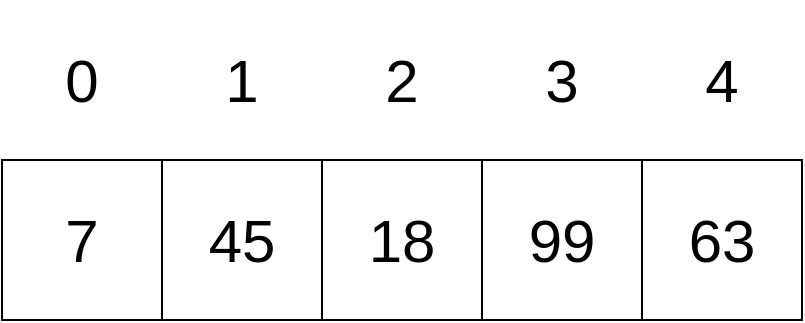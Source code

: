 <mxfile version="13.0.2" type="device"><diagram id="dlyhHieWq1bY9t6kT-07" name="Page-1"><mxGraphModel dx="1185" dy="662" grid="0" gridSize="10" guides="1" tooltips="1" connect="1" arrows="1" fold="1" page="1" pageScale="1" pageWidth="850" pageHeight="1100" background="none" math="0" shadow="0"><root><mxCell id="0"/><mxCell id="1" parent="0"/><mxCell id="pcqoOFW1CQjWEFc1IMJp-1" value="&lt;font style=&quot;font-size: 30px&quot;&gt;7&lt;/font&gt;" style="whiteSpace=wrap;html=1;aspect=fixed;fillColor=none;" vertex="1" parent="1"><mxGeometry x="200" y="120" width="80" height="80" as="geometry"/></mxCell><mxCell id="pcqoOFW1CQjWEFc1IMJp-2" value="&lt;font style=&quot;font-size: 30px&quot;&gt;45&lt;/font&gt;" style="whiteSpace=wrap;html=1;aspect=fixed;fillColor=none;" vertex="1" parent="1"><mxGeometry x="280" y="120" width="80" height="80" as="geometry"/></mxCell><mxCell id="pcqoOFW1CQjWEFc1IMJp-3" value="&lt;font style=&quot;font-size: 30px&quot;&gt;18&lt;/font&gt;" style="whiteSpace=wrap;html=1;aspect=fixed;fillColor=none;" vertex="1" parent="1"><mxGeometry x="360" y="120" width="80" height="80" as="geometry"/></mxCell><mxCell id="pcqoOFW1CQjWEFc1IMJp-4" value="&lt;font style=&quot;font-size: 30px&quot;&gt;99&lt;/font&gt;" style="whiteSpace=wrap;html=1;aspect=fixed;fillColor=none;" vertex="1" parent="1"><mxGeometry x="440" y="120" width="80" height="80" as="geometry"/></mxCell><mxCell id="pcqoOFW1CQjWEFc1IMJp-5" value="&lt;font style=&quot;font-size: 30px&quot;&gt;63&lt;/font&gt;" style="whiteSpace=wrap;html=1;aspect=fixed;fillColor=none;" vertex="1" parent="1"><mxGeometry x="520" y="120" width="80" height="80" as="geometry"/></mxCell><mxCell id="pcqoOFW1CQjWEFc1IMJp-6" value="&lt;font style=&quot;font-size: 30px&quot;&gt;0&lt;/font&gt;" style="whiteSpace=wrap;html=1;aspect=fixed;strokeColor=none;fillColor=none;" vertex="1" parent="1"><mxGeometry x="200" y="40" width="80" height="80" as="geometry"/></mxCell><mxCell id="pcqoOFW1CQjWEFc1IMJp-7" value="&lt;font style=&quot;font-size: 30px&quot;&gt;1&lt;/font&gt;" style="whiteSpace=wrap;html=1;aspect=fixed;strokeColor=none;fillColor=none;" vertex="1" parent="1"><mxGeometry x="280" y="40" width="80" height="80" as="geometry"/></mxCell><mxCell id="pcqoOFW1CQjWEFc1IMJp-8" value="&lt;font style=&quot;font-size: 30px&quot;&gt;2&lt;/font&gt;" style="whiteSpace=wrap;html=1;aspect=fixed;strokeColor=none;fillColor=none;" vertex="1" parent="1"><mxGeometry x="360" y="40" width="80" height="80" as="geometry"/></mxCell><mxCell id="pcqoOFW1CQjWEFc1IMJp-9" value="&lt;font style=&quot;font-size: 30px&quot;&gt;3&lt;/font&gt;" style="whiteSpace=wrap;html=1;aspect=fixed;strokeColor=none;fillColor=none;" vertex="1" parent="1"><mxGeometry x="440" y="40" width="80" height="80" as="geometry"/></mxCell><mxCell id="pcqoOFW1CQjWEFc1IMJp-10" value="&lt;font style=&quot;font-size: 30px&quot;&gt;4&lt;/font&gt;" style="whiteSpace=wrap;html=1;aspect=fixed;strokeColor=none;fillColor=none;" vertex="1" parent="1"><mxGeometry x="520" y="40" width="80" height="80" as="geometry"/></mxCell></root></mxGraphModel></diagram></mxfile>